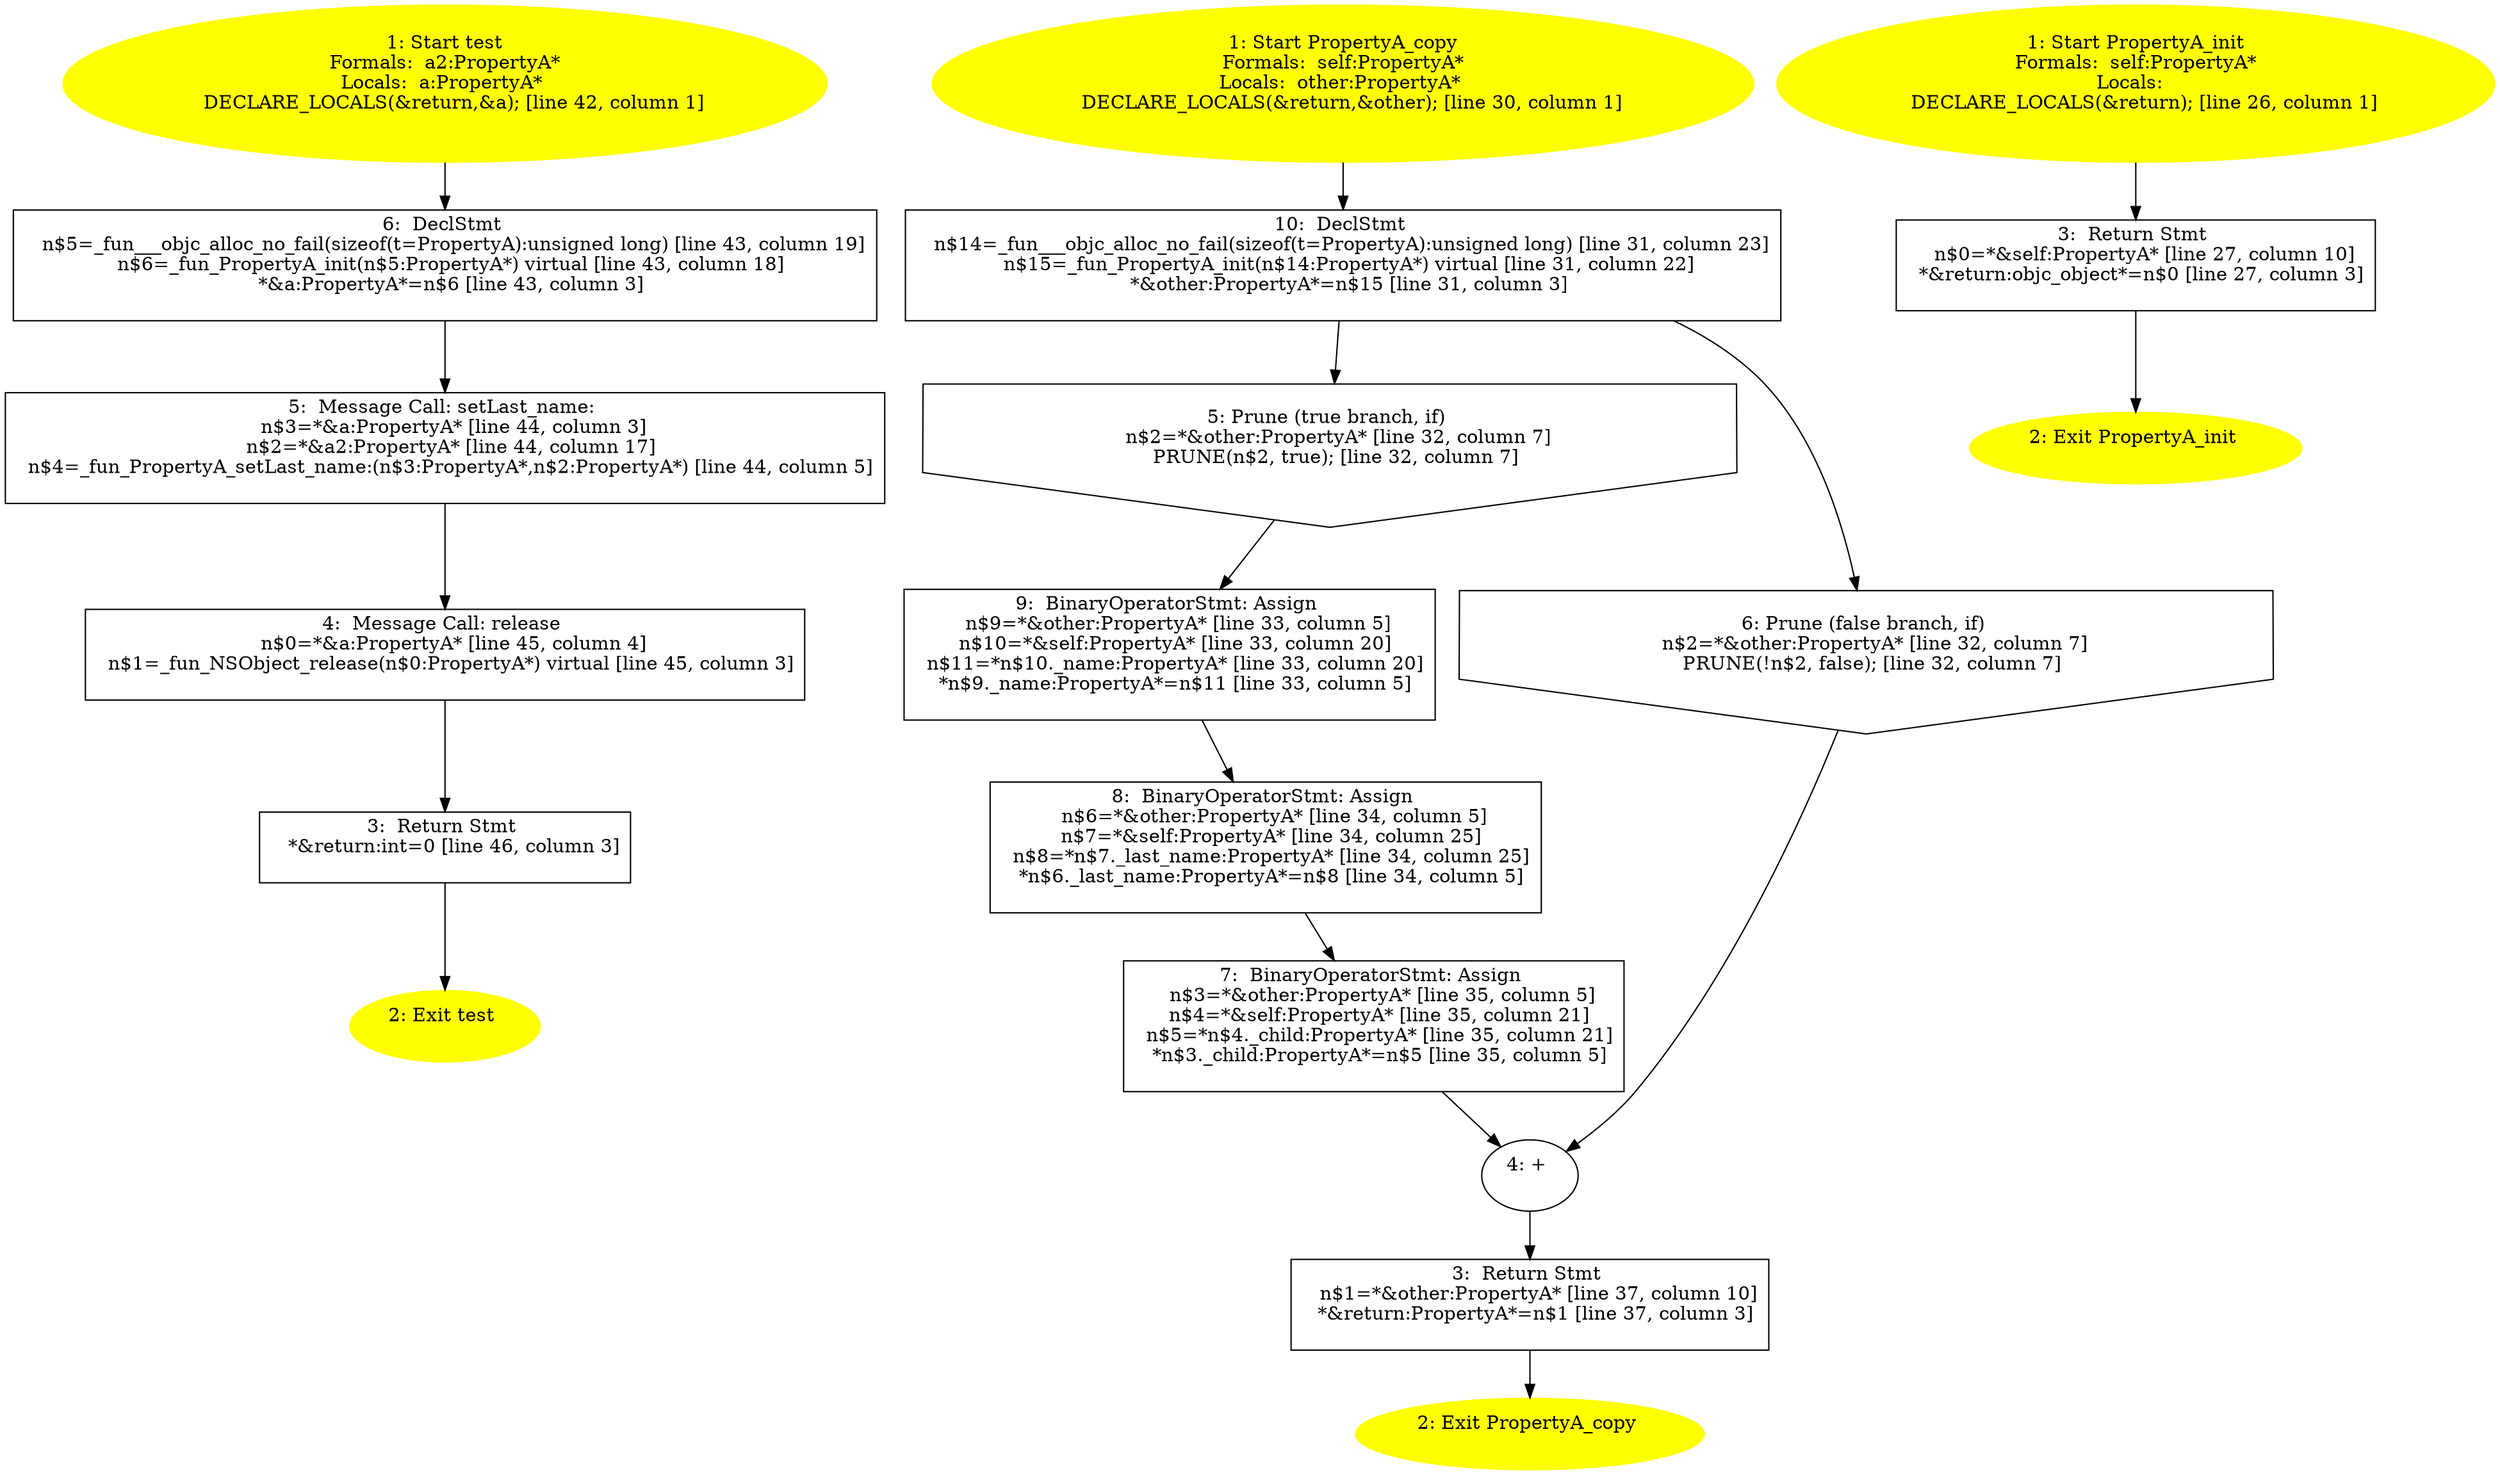 /* @generated */
digraph cfg {
"test.098f6bcd4621d373cade4e832627b4f6_1" [label="1: Start test\nFormals:  a2:PropertyA*\nLocals:  a:PropertyA* \n   DECLARE_LOCALS(&return,&a); [line 42, column 1]\n " color=yellow style=filled]
	

	 "test.098f6bcd4621d373cade4e832627b4f6_1" -> "test.098f6bcd4621d373cade4e832627b4f6_6" ;
"test.098f6bcd4621d373cade4e832627b4f6_2" [label="2: Exit test \n  " color=yellow style=filled]
	

"test.098f6bcd4621d373cade4e832627b4f6_3" [label="3:  Return Stmt \n   *&return:int=0 [line 46, column 3]\n " shape="box"]
	

	 "test.098f6bcd4621d373cade4e832627b4f6_3" -> "test.098f6bcd4621d373cade4e832627b4f6_2" ;
"test.098f6bcd4621d373cade4e832627b4f6_4" [label="4:  Message Call: release \n   n$0=*&a:PropertyA* [line 45, column 4]\n  n$1=_fun_NSObject_release(n$0:PropertyA*) virtual [line 45, column 3]\n " shape="box"]
	

	 "test.098f6bcd4621d373cade4e832627b4f6_4" -> "test.098f6bcd4621d373cade4e832627b4f6_3" ;
"test.098f6bcd4621d373cade4e832627b4f6_5" [label="5:  Message Call: setLast_name: \n   n$3=*&a:PropertyA* [line 44, column 3]\n  n$2=*&a2:PropertyA* [line 44, column 17]\n  n$4=_fun_PropertyA_setLast_name:(n$3:PropertyA*,n$2:PropertyA*) [line 44, column 5]\n " shape="box"]
	

	 "test.098f6bcd4621d373cade4e832627b4f6_5" -> "test.098f6bcd4621d373cade4e832627b4f6_4" ;
"test.098f6bcd4621d373cade4e832627b4f6_6" [label="6:  DeclStmt \n   n$5=_fun___objc_alloc_no_fail(sizeof(t=PropertyA):unsigned long) [line 43, column 19]\n  n$6=_fun_PropertyA_init(n$5:PropertyA*) virtual [line 43, column 18]\n  *&a:PropertyA*=n$6 [line 43, column 3]\n " shape="box"]
	

	 "test.098f6bcd4621d373cade4e832627b4f6_6" -> "test.098f6bcd4621d373cade4e832627b4f6_5" ;
"copy#PropertyA#instance.d5955e11cf35af4b4d602b2971590d5f_1" [label="1: Start PropertyA_copy\nFormals:  self:PropertyA*\nLocals:  other:PropertyA* \n   DECLARE_LOCALS(&return,&other); [line 30, column 1]\n " color=yellow style=filled]
	

	 "copy#PropertyA#instance.d5955e11cf35af4b4d602b2971590d5f_1" -> "copy#PropertyA#instance.d5955e11cf35af4b4d602b2971590d5f_10" ;
"copy#PropertyA#instance.d5955e11cf35af4b4d602b2971590d5f_2" [label="2: Exit PropertyA_copy \n  " color=yellow style=filled]
	

"copy#PropertyA#instance.d5955e11cf35af4b4d602b2971590d5f_3" [label="3:  Return Stmt \n   n$1=*&other:PropertyA* [line 37, column 10]\n  *&return:PropertyA*=n$1 [line 37, column 3]\n " shape="box"]
	

	 "copy#PropertyA#instance.d5955e11cf35af4b4d602b2971590d5f_3" -> "copy#PropertyA#instance.d5955e11cf35af4b4d602b2971590d5f_2" ;
"copy#PropertyA#instance.d5955e11cf35af4b4d602b2971590d5f_4" [label="4: + \n  " ]
	

	 "copy#PropertyA#instance.d5955e11cf35af4b4d602b2971590d5f_4" -> "copy#PropertyA#instance.d5955e11cf35af4b4d602b2971590d5f_3" ;
"copy#PropertyA#instance.d5955e11cf35af4b4d602b2971590d5f_5" [label="5: Prune (true branch, if) \n   n$2=*&other:PropertyA* [line 32, column 7]\n  PRUNE(n$2, true); [line 32, column 7]\n " shape="invhouse"]
	

	 "copy#PropertyA#instance.d5955e11cf35af4b4d602b2971590d5f_5" -> "copy#PropertyA#instance.d5955e11cf35af4b4d602b2971590d5f_9" ;
"copy#PropertyA#instance.d5955e11cf35af4b4d602b2971590d5f_6" [label="6: Prune (false branch, if) \n   n$2=*&other:PropertyA* [line 32, column 7]\n  PRUNE(!n$2, false); [line 32, column 7]\n " shape="invhouse"]
	

	 "copy#PropertyA#instance.d5955e11cf35af4b4d602b2971590d5f_6" -> "copy#PropertyA#instance.d5955e11cf35af4b4d602b2971590d5f_4" ;
"copy#PropertyA#instance.d5955e11cf35af4b4d602b2971590d5f_7" [label="7:  BinaryOperatorStmt: Assign \n   n$3=*&other:PropertyA* [line 35, column 5]\n  n$4=*&self:PropertyA* [line 35, column 21]\n  n$5=*n$4._child:PropertyA* [line 35, column 21]\n  *n$3._child:PropertyA*=n$5 [line 35, column 5]\n " shape="box"]
	

	 "copy#PropertyA#instance.d5955e11cf35af4b4d602b2971590d5f_7" -> "copy#PropertyA#instance.d5955e11cf35af4b4d602b2971590d5f_4" ;
"copy#PropertyA#instance.d5955e11cf35af4b4d602b2971590d5f_8" [label="8:  BinaryOperatorStmt: Assign \n   n$6=*&other:PropertyA* [line 34, column 5]\n  n$7=*&self:PropertyA* [line 34, column 25]\n  n$8=*n$7._last_name:PropertyA* [line 34, column 25]\n  *n$6._last_name:PropertyA*=n$8 [line 34, column 5]\n " shape="box"]
	

	 "copy#PropertyA#instance.d5955e11cf35af4b4d602b2971590d5f_8" -> "copy#PropertyA#instance.d5955e11cf35af4b4d602b2971590d5f_7" ;
"copy#PropertyA#instance.d5955e11cf35af4b4d602b2971590d5f_9" [label="9:  BinaryOperatorStmt: Assign \n   n$9=*&other:PropertyA* [line 33, column 5]\n  n$10=*&self:PropertyA* [line 33, column 20]\n  n$11=*n$10._name:PropertyA* [line 33, column 20]\n  *n$9._name:PropertyA*=n$11 [line 33, column 5]\n " shape="box"]
	

	 "copy#PropertyA#instance.d5955e11cf35af4b4d602b2971590d5f_9" -> "copy#PropertyA#instance.d5955e11cf35af4b4d602b2971590d5f_8" ;
"copy#PropertyA#instance.d5955e11cf35af4b4d602b2971590d5f_10" [label="10:  DeclStmt \n   n$14=_fun___objc_alloc_no_fail(sizeof(t=PropertyA):unsigned long) [line 31, column 23]\n  n$15=_fun_PropertyA_init(n$14:PropertyA*) virtual [line 31, column 22]\n  *&other:PropertyA*=n$15 [line 31, column 3]\n " shape="box"]
	

	 "copy#PropertyA#instance.d5955e11cf35af4b4d602b2971590d5f_10" -> "copy#PropertyA#instance.d5955e11cf35af4b4d602b2971590d5f_5" ;
	 "copy#PropertyA#instance.d5955e11cf35af4b4d602b2971590d5f_10" -> "copy#PropertyA#instance.d5955e11cf35af4b4d602b2971590d5f_6" ;
"init#PropertyA#instance.a50cf011b0759e26f65bb059fbc6d60c_1" [label="1: Start PropertyA_init\nFormals:  self:PropertyA*\nLocals:  \n   DECLARE_LOCALS(&return); [line 26, column 1]\n " color=yellow style=filled]
	

	 "init#PropertyA#instance.a50cf011b0759e26f65bb059fbc6d60c_1" -> "init#PropertyA#instance.a50cf011b0759e26f65bb059fbc6d60c_3" ;
"init#PropertyA#instance.a50cf011b0759e26f65bb059fbc6d60c_2" [label="2: Exit PropertyA_init \n  " color=yellow style=filled]
	

"init#PropertyA#instance.a50cf011b0759e26f65bb059fbc6d60c_3" [label="3:  Return Stmt \n   n$0=*&self:PropertyA* [line 27, column 10]\n  *&return:objc_object*=n$0 [line 27, column 3]\n " shape="box"]
	

	 "init#PropertyA#instance.a50cf011b0759e26f65bb059fbc6d60c_3" -> "init#PropertyA#instance.a50cf011b0759e26f65bb059fbc6d60c_2" ;
}
